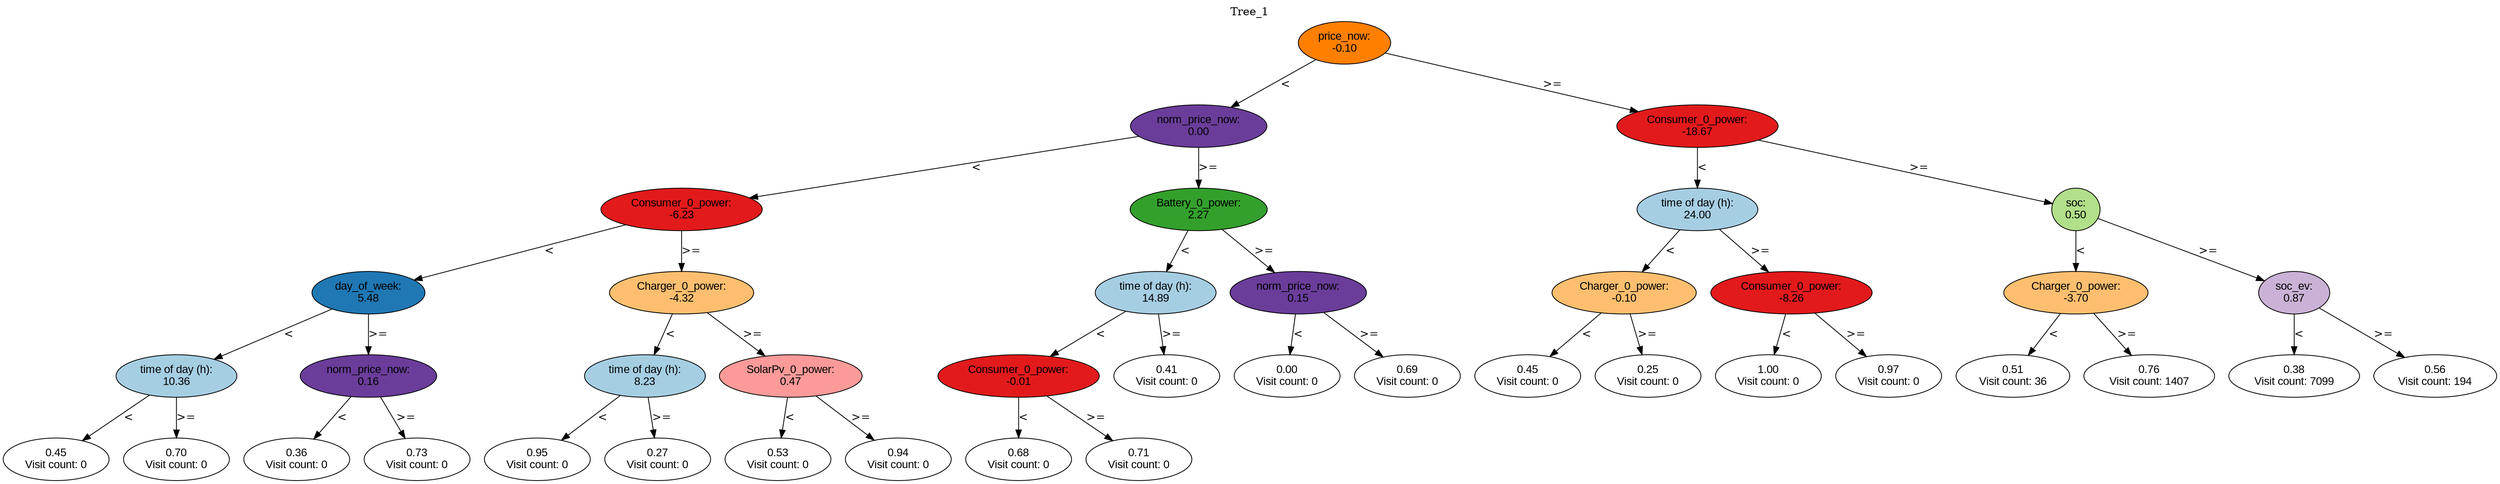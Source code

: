 digraph BST {
    node [fontname="Arial" style=filled colorscheme=paired12];
    0 [ label = "price_now:
-0.10" fillcolor=8];
    1 [ label = "norm_price_now:
0.00" fillcolor=10];
    2 [ label = "Consumer_0_power:
-6.23" fillcolor=6];
    3 [ label = "day_of_week:
5.48" fillcolor=2];
    4 [ label = "time of day (h):
10.36" fillcolor=1];
    5 [ label = "0.45
Visit count: 0" fillcolor=white];
    6 [ label = "0.70
Visit count: 0" fillcolor=white];
    7 [ label = "norm_price_now:
0.16" fillcolor=10];
    8 [ label = "0.36
Visit count: 0" fillcolor=white];
    9 [ label = "0.73
Visit count: 0" fillcolor=white];
    10 [ label = "Charger_0_power:
-4.32" fillcolor=7];
    11 [ label = "time of day (h):
8.23" fillcolor=1];
    12 [ label = "0.95
Visit count: 0" fillcolor=white];
    13 [ label = "0.27
Visit count: 0" fillcolor=white];
    14 [ label = "SolarPv_0_power:
0.47" fillcolor=5];
    15 [ label = "0.53
Visit count: 0" fillcolor=white];
    16 [ label = "0.94
Visit count: 0" fillcolor=white];
    17 [ label = "Battery_0_power:
2.27" fillcolor=4];
    18 [ label = "time of day (h):
14.89" fillcolor=1];
    19 [ label = "Consumer_0_power:
-0.01" fillcolor=6];
    20 [ label = "0.68
Visit count: 0" fillcolor=white];
    21 [ label = "0.71
Visit count: 0" fillcolor=white];
    22 [ label = "0.41
Visit count: 0" fillcolor=white];
    23 [ label = "norm_price_now:
0.15" fillcolor=10];
    24 [ label = "0.00
Visit count: 0" fillcolor=white];
    25 [ label = "0.69
Visit count: 0" fillcolor=white];
    26 [ label = "Consumer_0_power:
-18.67" fillcolor=6];
    27 [ label = "time of day (h):
24.00" fillcolor=1];
    28 [ label = "Charger_0_power:
-0.10" fillcolor=7];
    29 [ label = "0.45
Visit count: 0" fillcolor=white];
    30 [ label = "0.25
Visit count: 0" fillcolor=white];
    31 [ label = "Consumer_0_power:
-8.26" fillcolor=6];
    32 [ label = "1.00
Visit count: 0" fillcolor=white];
    33 [ label = "0.97
Visit count: 0" fillcolor=white];
    34 [ label = "soc:
0.50" fillcolor=3];
    35 [ label = "Charger_0_power:
-3.70" fillcolor=7];
    36 [ label = "0.51
Visit count: 36" fillcolor=white];
    37 [ label = "0.76
Visit count: 1407" fillcolor=white];
    38 [ label = "soc_ev:
0.87" fillcolor=9];
    39 [ label = "0.38
Visit count: 7099" fillcolor=white];
    40 [ label = "0.56
Visit count: 194" fillcolor=white];

    0  -> 1[ label = "<"];
    0  -> 26[ label = ">="];
    1  -> 2[ label = "<"];
    1  -> 17[ label = ">="];
    2  -> 3[ label = "<"];
    2  -> 10[ label = ">="];
    3  -> 4[ label = "<"];
    3  -> 7[ label = ">="];
    4  -> 5[ label = "<"];
    4  -> 6[ label = ">="];
    7  -> 8[ label = "<"];
    7  -> 9[ label = ">="];
    10  -> 11[ label = "<"];
    10  -> 14[ label = ">="];
    11  -> 12[ label = "<"];
    11  -> 13[ label = ">="];
    14  -> 15[ label = "<"];
    14  -> 16[ label = ">="];
    17  -> 18[ label = "<"];
    17  -> 23[ label = ">="];
    18  -> 19[ label = "<"];
    18  -> 22[ label = ">="];
    19  -> 20[ label = "<"];
    19  -> 21[ label = ">="];
    23  -> 24[ label = "<"];
    23  -> 25[ label = ">="];
    26  -> 27[ label = "<"];
    26  -> 34[ label = ">="];
    27  -> 28[ label = "<"];
    27  -> 31[ label = ">="];
    28  -> 29[ label = "<"];
    28  -> 30[ label = ">="];
    31  -> 32[ label = "<"];
    31  -> 33[ label = ">="];
    34  -> 35[ label = "<"];
    34  -> 38[ label = ">="];
    35  -> 36[ label = "<"];
    35  -> 37[ label = ">="];
    38  -> 39[ label = "<"];
    38  -> 40[ label = ">="];

    labelloc="t";
    label="Tree_1";
}